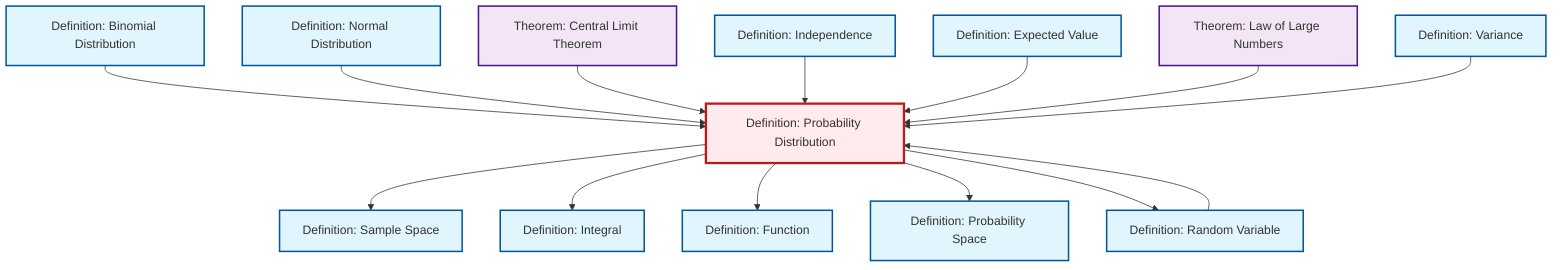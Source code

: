 graph TD
    classDef definition fill:#e1f5fe,stroke:#01579b,stroke-width:2px
    classDef theorem fill:#f3e5f5,stroke:#4a148c,stroke-width:2px
    classDef axiom fill:#fff3e0,stroke:#e65100,stroke-width:2px
    classDef example fill:#e8f5e9,stroke:#1b5e20,stroke-width:2px
    classDef current fill:#ffebee,stroke:#b71c1c,stroke-width:3px
    def-probability-distribution["Definition: Probability Distribution"]:::definition
    def-expectation["Definition: Expected Value"]:::definition
    thm-central-limit["Theorem: Central Limit Theorem"]:::theorem
    def-random-variable["Definition: Random Variable"]:::definition
    def-binomial-distribution["Definition: Binomial Distribution"]:::definition
    def-independence["Definition: Independence"]:::definition
    def-function["Definition: Function"]:::definition
    def-sample-space["Definition: Sample Space"]:::definition
    def-integral["Definition: Integral"]:::definition
    thm-law-of-large-numbers["Theorem: Law of Large Numbers"]:::theorem
    def-normal-distribution["Definition: Normal Distribution"]:::definition
    def-probability-space["Definition: Probability Space"]:::definition
    def-variance["Definition: Variance"]:::definition
    def-probability-distribution --> def-sample-space
    def-random-variable --> def-probability-distribution
    def-binomial-distribution --> def-probability-distribution
    def-probability-distribution --> def-integral
    def-normal-distribution --> def-probability-distribution
    thm-central-limit --> def-probability-distribution
    def-independence --> def-probability-distribution
    def-expectation --> def-probability-distribution
    def-probability-distribution --> def-function
    def-probability-distribution --> def-probability-space
    def-probability-distribution --> def-random-variable
    thm-law-of-large-numbers --> def-probability-distribution
    def-variance --> def-probability-distribution
    class def-probability-distribution current